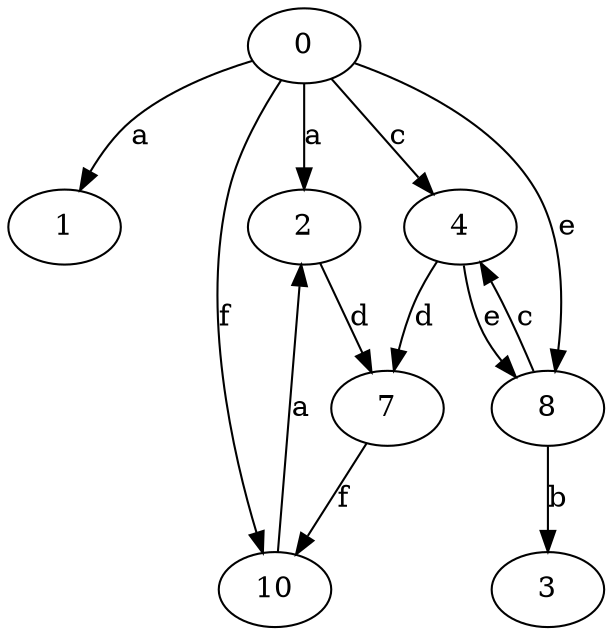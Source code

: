 strict digraph  {
1;
2;
3;
4;
7;
8;
10;
0;
2 -> 7  [label=d];
4 -> 7  [label=d];
4 -> 8  [label=e];
7 -> 10  [label=f];
8 -> 3  [label=b];
8 -> 4  [label=c];
10 -> 2  [label=a];
0 -> 1  [label=a];
0 -> 2  [label=a];
0 -> 4  [label=c];
0 -> 8  [label=e];
0 -> 10  [label=f];
}
